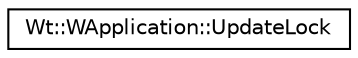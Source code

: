 digraph "Graphical Class Hierarchy"
{
 // LATEX_PDF_SIZE
  edge [fontname="Helvetica",fontsize="10",labelfontname="Helvetica",labelfontsize="10"];
  node [fontname="Helvetica",fontsize="10",shape=record];
  rankdir="LR";
  Node0 [label="Wt::WApplication::UpdateLock",height=0.2,width=0.4,color="black", fillcolor="white", style="filled",URL="$classWt_1_1WApplication_1_1UpdateLock.html",tooltip="A RAII lock for manipulating and updating the application and its widgets outside of the event loop."];
}
